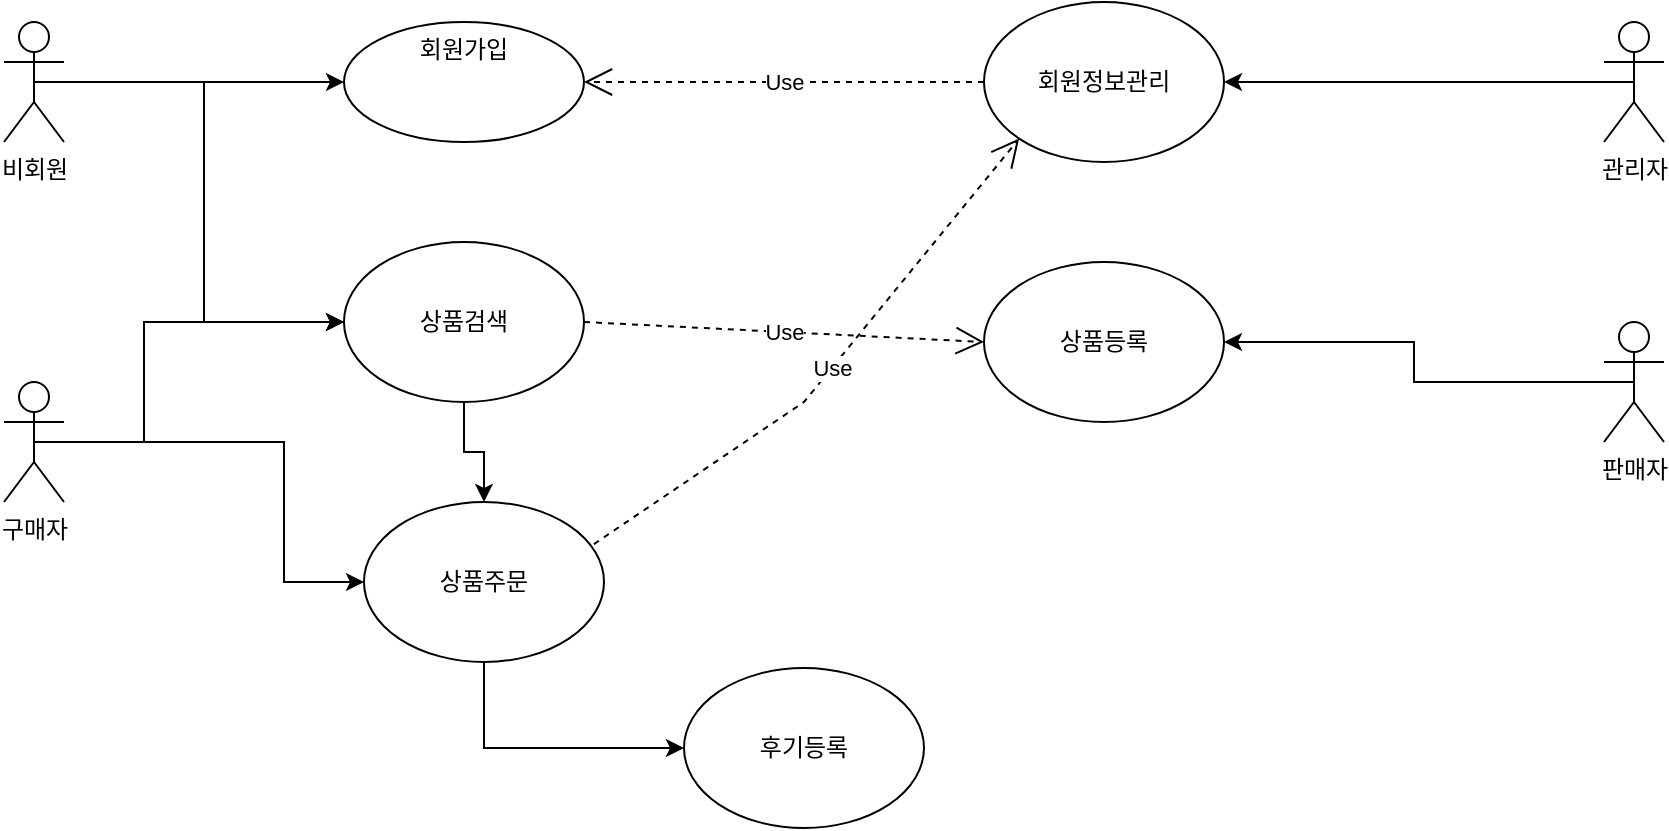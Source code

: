 <mxfile version="20.3.7" type="github"><diagram id="N5dB2l0tsWQ-R1G2c59X" name="페이지-1"><mxGraphModel dx="946" dy="621" grid="1" gridSize="10" guides="1" tooltips="1" connect="1" arrows="1" fold="1" page="1" pageScale="1" pageWidth="827" pageHeight="1169" math="0" shadow="0"><root><mxCell id="0"/><mxCell id="1" parent="0"/><mxCell id="433daa6vPguUV321ZU_p-1" style="edgeStyle=orthogonalEdgeStyle;rounded=0;orthogonalLoop=1;jettySize=auto;html=1;exitX=0.5;exitY=0.5;exitDx=0;exitDy=0;exitPerimeter=0;" edge="1" parent="1" source="433daa6vPguUV321ZU_p-3" target="433daa6vPguUV321ZU_p-9"><mxGeometry relative="1" as="geometry"/></mxCell><mxCell id="433daa6vPguUV321ZU_p-2" style="edgeStyle=orthogonalEdgeStyle;rounded=0;orthogonalLoop=1;jettySize=auto;html=1;exitX=0.5;exitY=0.5;exitDx=0;exitDy=0;exitPerimeter=0;entryX=0;entryY=0.5;entryDx=0;entryDy=0;" edge="1" parent="1" source="433daa6vPguUV321ZU_p-3" target="433daa6vPguUV321ZU_p-11"><mxGeometry relative="1" as="geometry"/></mxCell><mxCell id="433daa6vPguUV321ZU_p-3" value="비회원" style="shape=umlActor;verticalLabelPosition=bottom;verticalAlign=top;html=1;outlineConnect=0;" vertex="1" parent="1"><mxGeometry x="310" y="380" width="30" height="60" as="geometry"/></mxCell><mxCell id="433daa6vPguUV321ZU_p-4" style="edgeStyle=orthogonalEdgeStyle;rounded=0;orthogonalLoop=1;jettySize=auto;html=1;exitX=0.5;exitY=0.5;exitDx=0;exitDy=0;exitPerimeter=0;entryX=0;entryY=0.5;entryDx=0;entryDy=0;" edge="1" parent="1" source="433daa6vPguUV321ZU_p-6" target="433daa6vPguUV321ZU_p-11"><mxGeometry relative="1" as="geometry"><Array as="points"><mxPoint x="380" y="590"/><mxPoint x="380" y="530"/></Array></mxGeometry></mxCell><mxCell id="433daa6vPguUV321ZU_p-5" style="edgeStyle=orthogonalEdgeStyle;rounded=0;orthogonalLoop=1;jettySize=auto;html=1;exitX=0.5;exitY=0.5;exitDx=0;exitDy=0;exitPerimeter=0;entryX=0;entryY=0.5;entryDx=0;entryDy=0;" edge="1" parent="1" source="433daa6vPguUV321ZU_p-6" target="433daa6vPguUV321ZU_p-13"><mxGeometry relative="1" as="geometry"><Array as="points"><mxPoint x="450" y="590"/><mxPoint x="450" y="660"/></Array></mxGeometry></mxCell><mxCell id="433daa6vPguUV321ZU_p-6" value="구매자" style="shape=umlActor;verticalLabelPosition=bottom;verticalAlign=top;html=1;outlineConnect=0;" vertex="1" parent="1"><mxGeometry x="310" y="560" width="30" height="60" as="geometry"/></mxCell><mxCell id="433daa6vPguUV321ZU_p-7" style="edgeStyle=orthogonalEdgeStyle;rounded=0;orthogonalLoop=1;jettySize=auto;html=1;exitX=0.5;exitY=0.5;exitDx=0;exitDy=0;exitPerimeter=0;entryX=1;entryY=0.5;entryDx=0;entryDy=0;" edge="1" parent="1" source="433daa6vPguUV321ZU_p-8" target="433daa6vPguUV321ZU_p-15"><mxGeometry relative="1" as="geometry"/></mxCell><mxCell id="433daa6vPguUV321ZU_p-8" value="관리자" style="shape=umlActor;verticalLabelPosition=bottom;verticalAlign=top;html=1;outlineConnect=0;" vertex="1" parent="1"><mxGeometry x="1110" y="380" width="30" height="60" as="geometry"/></mxCell><mxCell id="433daa6vPguUV321ZU_p-9" value="회원가입" style="ellipse;whiteSpace=wrap;html=1;verticalAlign=top;fillColor=rgb(255, 255, 255);strokeColor=rgb(0, 0, 0);fontColor=rgb(0, 0, 0);" vertex="1" parent="1"><mxGeometry x="480" y="380" width="120" height="60" as="geometry"/></mxCell><mxCell id="433daa6vPguUV321ZU_p-10" style="edgeStyle=orthogonalEdgeStyle;rounded=0;orthogonalLoop=1;jettySize=auto;html=1;exitX=0.5;exitY=1;exitDx=0;exitDy=0;entryX=0.5;entryY=0;entryDx=0;entryDy=0;" edge="1" parent="1" source="433daa6vPguUV321ZU_p-11" target="433daa6vPguUV321ZU_p-13"><mxGeometry relative="1" as="geometry"/></mxCell><mxCell id="433daa6vPguUV321ZU_p-11" value="상품검색" style="ellipse;whiteSpace=wrap;html=1;" vertex="1" parent="1"><mxGeometry x="480" y="490" width="120" height="80" as="geometry"/></mxCell><mxCell id="433daa6vPguUV321ZU_p-12" style="edgeStyle=orthogonalEdgeStyle;rounded=0;orthogonalLoop=1;jettySize=auto;html=1;exitX=0.5;exitY=1;exitDx=0;exitDy=0;entryX=0;entryY=0.5;entryDx=0;entryDy=0;" edge="1" parent="1" source="433daa6vPguUV321ZU_p-13" target="433daa6vPguUV321ZU_p-20"><mxGeometry relative="1" as="geometry"/></mxCell><mxCell id="433daa6vPguUV321ZU_p-13" value="상품주문" style="ellipse;whiteSpace=wrap;html=1;" vertex="1" parent="1"><mxGeometry x="490" y="620" width="120" height="80" as="geometry"/></mxCell><mxCell id="433daa6vPguUV321ZU_p-14" value="상품등록" style="ellipse;whiteSpace=wrap;html=1;" vertex="1" parent="1"><mxGeometry x="800" y="500" width="120" height="80" as="geometry"/></mxCell><mxCell id="433daa6vPguUV321ZU_p-15" value="회원정보관리" style="ellipse;whiteSpace=wrap;html=1;" vertex="1" parent="1"><mxGeometry x="800" y="370" width="120" height="80" as="geometry"/></mxCell><mxCell id="433daa6vPguUV321ZU_p-16" style="edgeStyle=orthogonalEdgeStyle;rounded=0;orthogonalLoop=1;jettySize=auto;html=1;exitX=0.5;exitY=0.5;exitDx=0;exitDy=0;exitPerimeter=0;entryX=1;entryY=0.5;entryDx=0;entryDy=0;" edge="1" parent="1" source="433daa6vPguUV321ZU_p-17" target="433daa6vPguUV321ZU_p-14"><mxGeometry relative="1" as="geometry"/></mxCell><mxCell id="433daa6vPguUV321ZU_p-17" value="판매자" style="shape=umlActor;verticalLabelPosition=bottom;verticalAlign=top;html=1;" vertex="1" parent="1"><mxGeometry x="1110" y="530" width="30" height="60" as="geometry"/></mxCell><mxCell id="433daa6vPguUV321ZU_p-18" value="Use" style="endArrow=open;endSize=12;dashed=1;html=1;rounded=0;exitX=1;exitY=0.5;exitDx=0;exitDy=0;entryX=0;entryY=0.5;entryDx=0;entryDy=0;" edge="1" parent="1" source="433daa6vPguUV321ZU_p-11" target="433daa6vPguUV321ZU_p-14"><mxGeometry width="160" relative="1" as="geometry"><mxPoint x="680" y="550" as="sourcePoint"/><mxPoint x="840" y="550" as="targetPoint"/></mxGeometry></mxCell><mxCell id="433daa6vPguUV321ZU_p-19" value="Use" style="endArrow=open;endSize=12;dashed=1;html=1;rounded=0;exitX=0;exitY=0.5;exitDx=0;exitDy=0;entryX=1;entryY=0.5;entryDx=0;entryDy=0;" edge="1" parent="1" source="433daa6vPguUV321ZU_p-15" target="433daa6vPguUV321ZU_p-9"><mxGeometry width="160" relative="1" as="geometry"><mxPoint x="625" y="430" as="sourcePoint"/><mxPoint x="825" y="440" as="targetPoint"/></mxGeometry></mxCell><mxCell id="433daa6vPguUV321ZU_p-20" value="후기등록" style="ellipse;whiteSpace=wrap;html=1;" vertex="1" parent="1"><mxGeometry x="650" y="703" width="120" height="80" as="geometry"/></mxCell><mxCell id="433daa6vPguUV321ZU_p-23" value="Use" style="endArrow=open;endSize=12;dashed=1;html=1;rounded=0;exitX=0.958;exitY=0.263;exitDx=0;exitDy=0;exitPerimeter=0;entryX=0;entryY=1;entryDx=0;entryDy=0;" edge="1" parent="1" source="433daa6vPguUV321ZU_p-13" target="433daa6vPguUV321ZU_p-15"><mxGeometry width="160" relative="1" as="geometry"><mxPoint x="620" y="630" as="sourcePoint"/><mxPoint x="780" y="630" as="targetPoint"/><Array as="points"><mxPoint x="710" y="570"/></Array></mxGeometry></mxCell></root></mxGraphModel></diagram></mxfile>